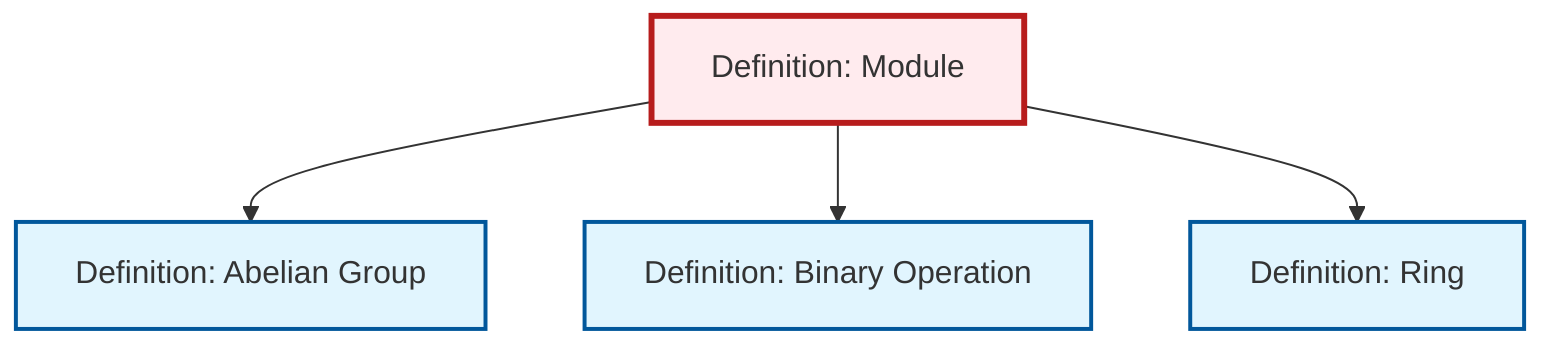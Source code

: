 graph TD
    classDef definition fill:#e1f5fe,stroke:#01579b,stroke-width:2px
    classDef theorem fill:#f3e5f5,stroke:#4a148c,stroke-width:2px
    classDef axiom fill:#fff3e0,stroke:#e65100,stroke-width:2px
    classDef example fill:#e8f5e9,stroke:#1b5e20,stroke-width:2px
    classDef current fill:#ffebee,stroke:#b71c1c,stroke-width:3px
    def-abelian-group["Definition: Abelian Group"]:::definition
    def-module["Definition: Module"]:::definition
    def-ring["Definition: Ring"]:::definition
    def-binary-operation["Definition: Binary Operation"]:::definition
    def-module --> def-abelian-group
    def-module --> def-binary-operation
    def-module --> def-ring
    class def-module current